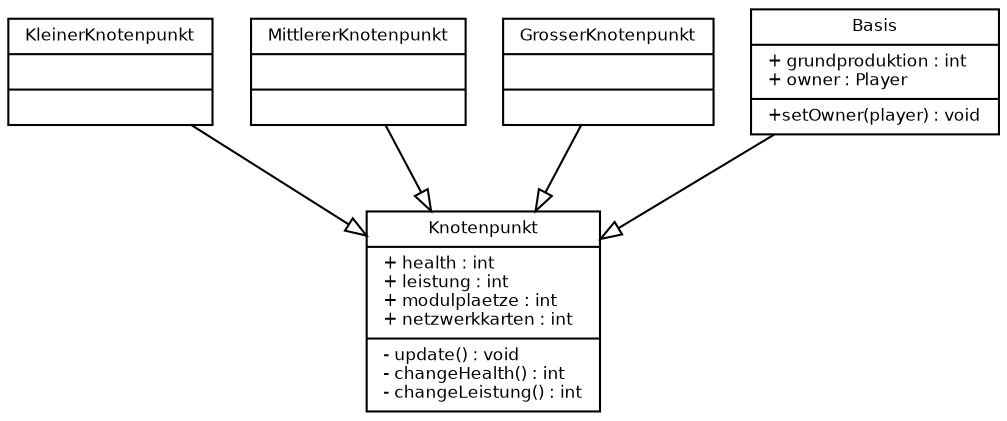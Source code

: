 digraph G {
	fontname = "Bitstream Vera Sans"
	fontsize = 8

	node [
		fontname = "Bitstream Vera Sans"
		fontsize = 8
		shape = "record"
	]

	edge [
		fontname = "Bitstream Vera Sans"
		fontsize = 8
	]

	Knotenpunkt [
		label = "{Knotenpunkt|+ health : int\l+ leistung : int\l+ modulplaetze : int\l+ netzwerkkarten : int\l|- update() : void\l- changeHealth() : int\l- changeLeistung() : int\l}"
	]

	KleinerKnotenpunkt [
		label = "{KleinerKnotenpunkt||}"
	]

	MittlererKnotenpunkt [
		label = "{MittlererKnotenpunkt||}"
	]
	
	GrosserKnotenpunkt [
		label = "{GrosserKnotenpunkt||}"
	]

	Basis [
        label = "{Basis|+ grundproduktion : int\l+ owner : Player\l|+setOwner(player) : void\l}"
    ]

    edge [
    	arrowhead = "empty"
    ]

    Basis -> Knotenpunkt
    KleinerKnotenpunkt -> Knotenpunkt
    MittlererKnotenpunkt -> Knotenpunkt
    GrosserKnotenpunkt -> Knotenpunkt
}